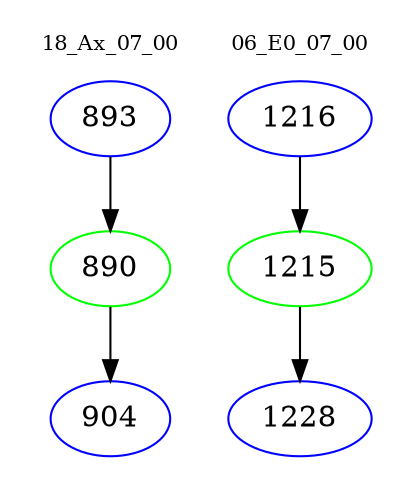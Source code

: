 digraph{
subgraph cluster_0 {
color = white
label = "18_Ax_07_00";
fontsize=10;
T0_893 [label="893", color="blue"]
T0_893 -> T0_890 [color="black"]
T0_890 [label="890", color="green"]
T0_890 -> T0_904 [color="black"]
T0_904 [label="904", color="blue"]
}
subgraph cluster_1 {
color = white
label = "06_E0_07_00";
fontsize=10;
T1_1216 [label="1216", color="blue"]
T1_1216 -> T1_1215 [color="black"]
T1_1215 [label="1215", color="green"]
T1_1215 -> T1_1228 [color="black"]
T1_1228 [label="1228", color="blue"]
}
}
